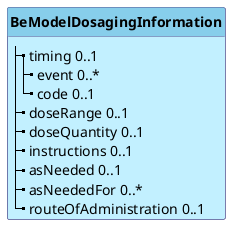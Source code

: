@startuml
skinparam linetype polyline
hide circle
hide stereotype

skinparam class {
 BorderColor #505090
 BackgroundColor APPLICATION
 HeaderBackgroundColor SkyBlue
}

class "**BeModelDosagingInformation**" as BeModelDosagingInformation {
  |_ timing 0..1   
    |_ event 0..*   
    |_ code 0..1   
  |_ doseRange 0..1   
  |_ doseQuantity 0..1   
  |_ instructions 0..1   
  |_ asNeeded 0..1   
  |_ asNeededFor 0..*   
  |_ routeOfAdministration 0..1   
}
@enduml